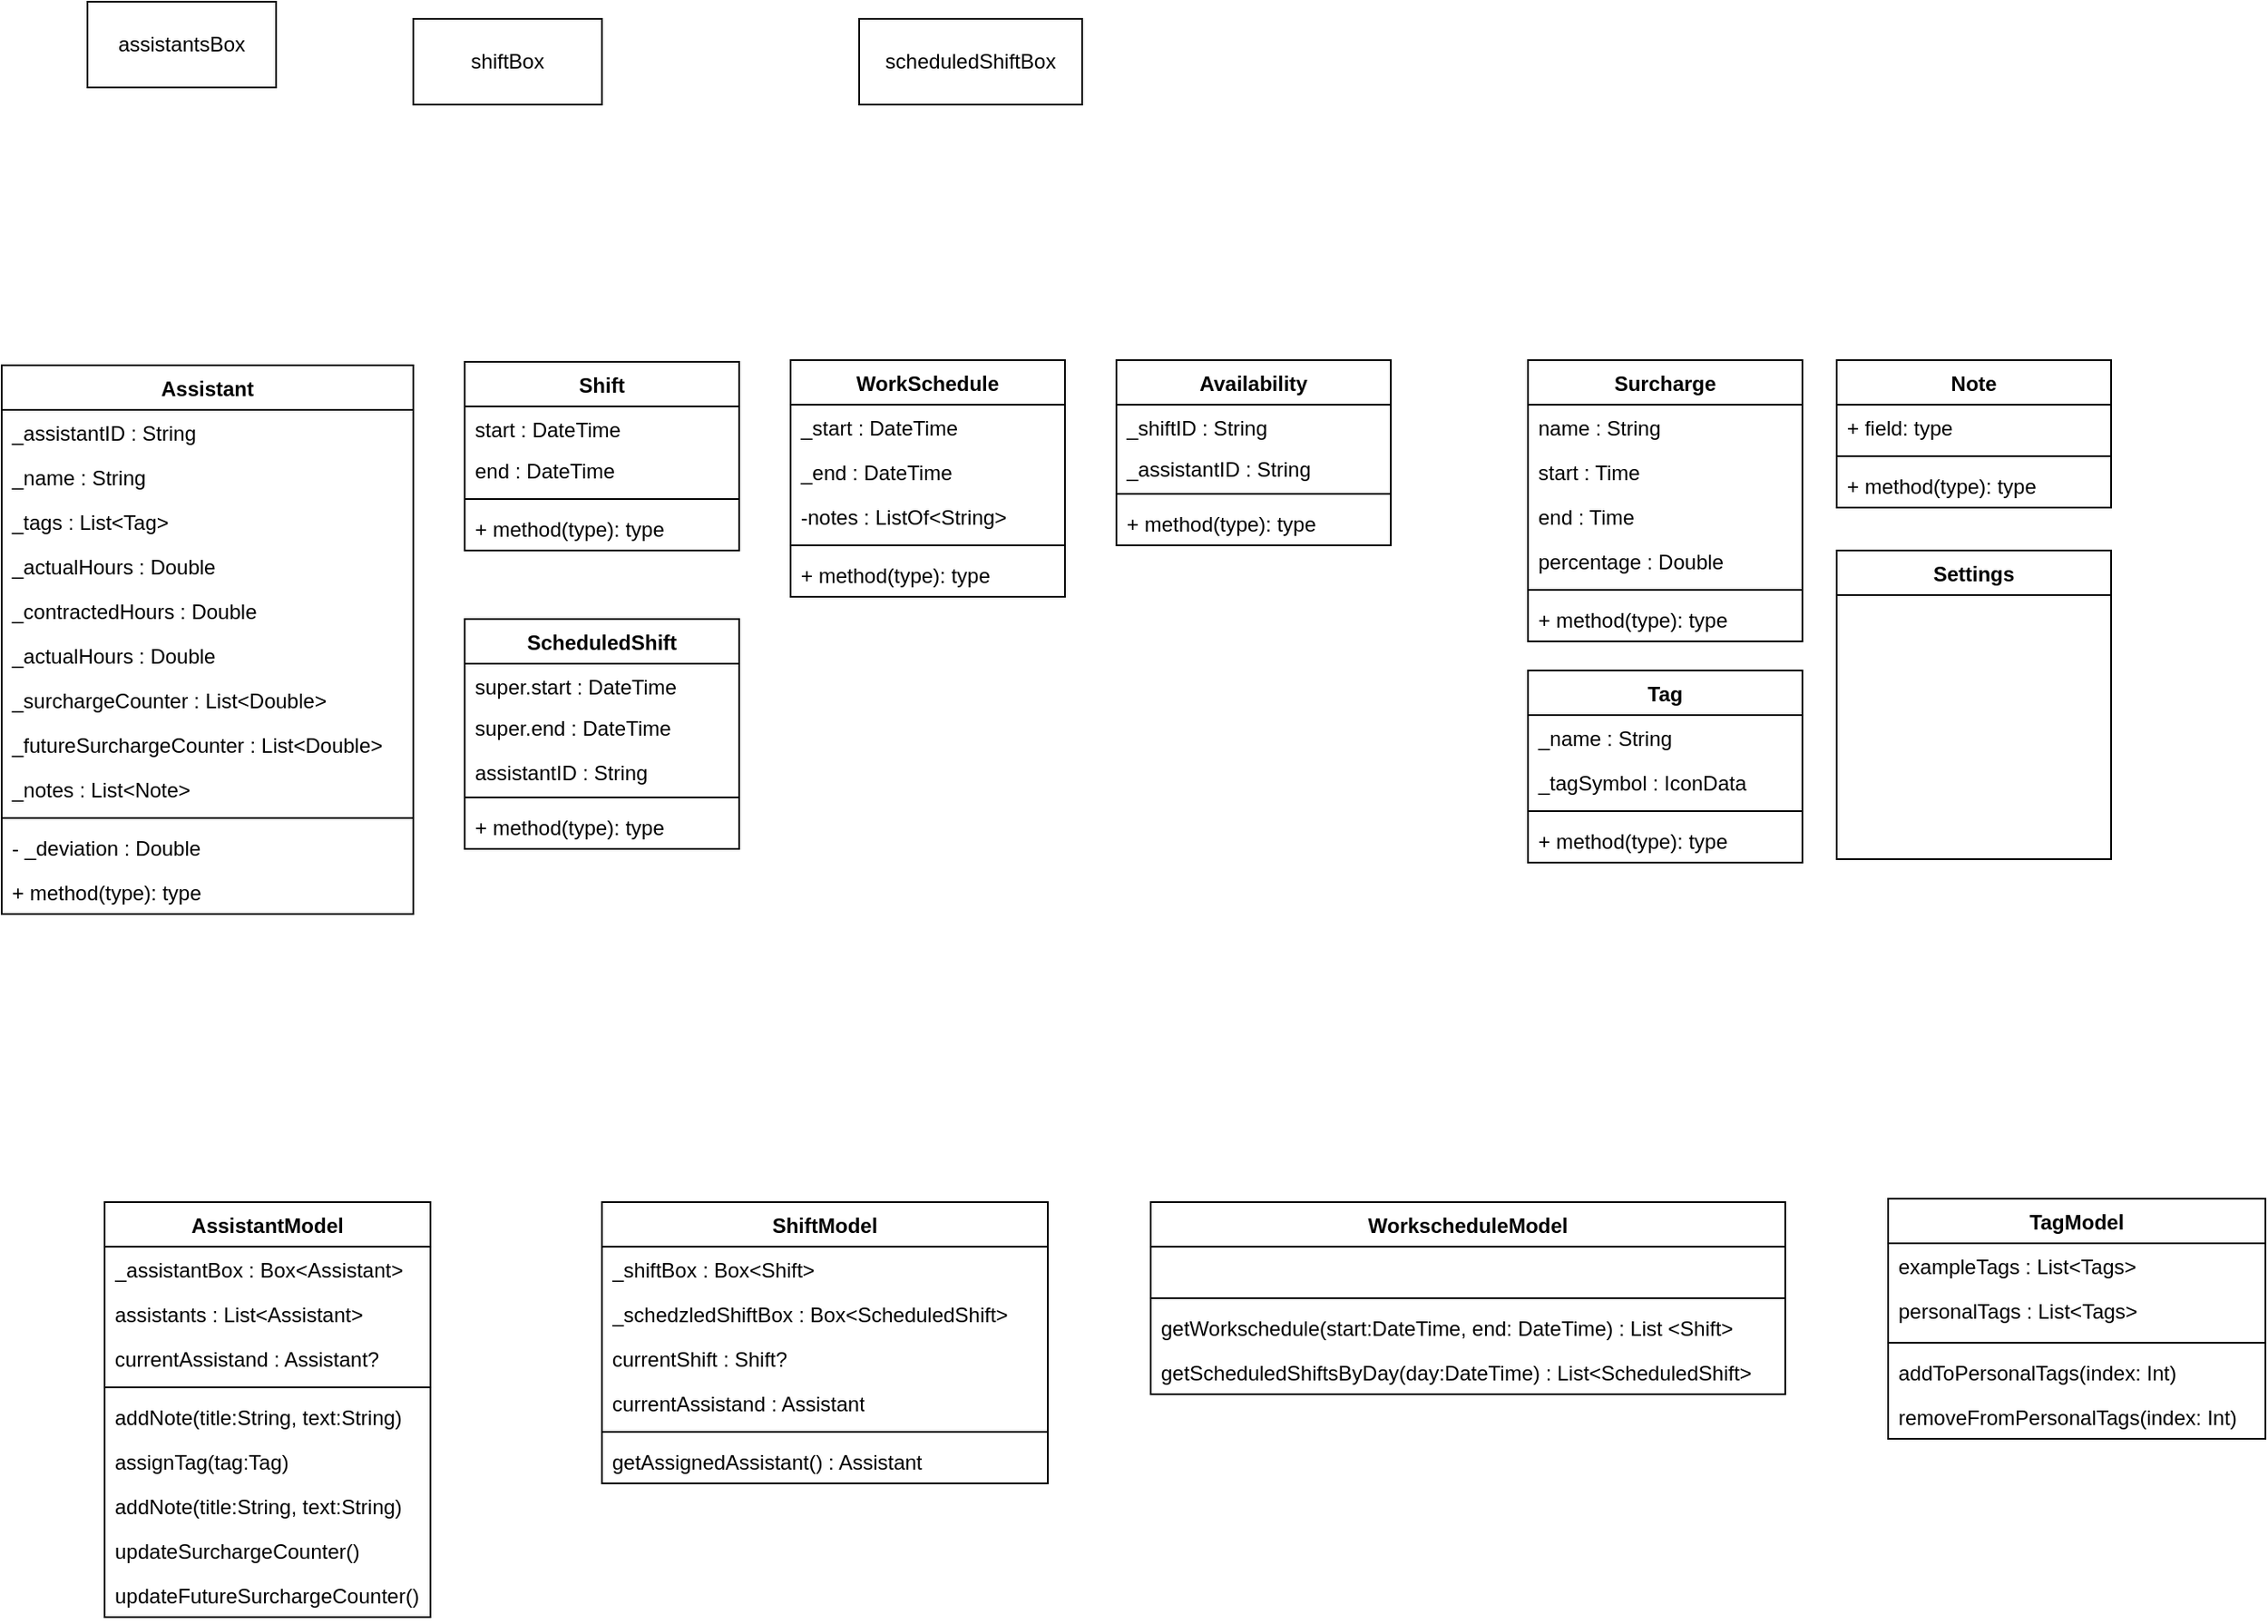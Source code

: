 <mxfile version="25.0.3">
  <diagram name="Seite-1" id="Ongt0uODJ2KGre-7g1fF">
    <mxGraphModel dx="2253" dy="1970" grid="1" gridSize="10" guides="1" tooltips="1" connect="1" arrows="1" fold="1" page="1" pageScale="1" pageWidth="1654" pageHeight="2336" math="0" shadow="0">
      <root>
        <mxCell id="0" />
        <mxCell id="1" parent="0" />
        <mxCell id="JfEL6YKRlMa67cMvRD5D-60" value="Settings" style="swimlane;fontStyle=1;align=center;verticalAlign=top;childLayout=stackLayout;horizontal=1;startSize=26;horizontalStack=0;resizeParent=1;resizeLast=0;collapsible=1;marginBottom=0;rounded=0;shadow=0;strokeWidth=1;" vertex="1" parent="1">
          <mxGeometry x="1150" y="550" width="160" height="180" as="geometry">
            <mxRectangle x="550" y="140" width="160" height="26" as="alternateBounds" />
          </mxGeometry>
        </mxCell>
        <mxCell id="JfEL6YKRlMa67cMvRD5D-70" value="&lt;span style=&quot;text-wrap-mode: nowrap;&quot;&gt;Surcharge&lt;/span&gt;" style="swimlane;fontStyle=1;align=center;verticalAlign=top;childLayout=stackLayout;horizontal=1;startSize=26;horizontalStack=0;resizeParent=1;resizeParentMax=0;resizeLast=0;collapsible=1;marginBottom=0;whiteSpace=wrap;html=1;" vertex="1" parent="1">
          <mxGeometry x="970" y="439" width="160" height="164" as="geometry" />
        </mxCell>
        <mxCell id="JfEL6YKRlMa67cMvRD5D-71" value="&lt;span style=&quot;text-wrap-mode: nowrap;&quot;&gt;name : String&lt;/span&gt;&lt;div&gt;&lt;span style=&quot;text-wrap-mode: nowrap;&quot;&gt;&lt;br&gt;&lt;/span&gt;&lt;/div&gt;" style="text;strokeColor=none;fillColor=none;align=left;verticalAlign=top;spacingLeft=4;spacingRight=4;overflow=hidden;rotatable=0;points=[[0,0.5],[1,0.5]];portConstraint=eastwest;whiteSpace=wrap;html=1;" vertex="1" parent="JfEL6YKRlMa67cMvRD5D-70">
          <mxGeometry y="26" width="160" height="26" as="geometry" />
        </mxCell>
        <mxCell id="JfEL6YKRlMa67cMvRD5D-8" value="start : Time" style="text;align=left;verticalAlign=top;spacingLeft=4;spacingRight=4;overflow=hidden;rotatable=0;points=[[0,0.5],[1,0.5]];portConstraint=eastwest;rounded=0;shadow=0;html=0;" vertex="1" parent="JfEL6YKRlMa67cMvRD5D-70">
          <mxGeometry y="52" width="160" height="26" as="geometry" />
        </mxCell>
        <mxCell id="JfEL6YKRlMa67cMvRD5D-9" value="end : Time" style="text;align=left;verticalAlign=top;spacingLeft=4;spacingRight=4;overflow=hidden;rotatable=0;points=[[0,0.5],[1,0.5]];portConstraint=eastwest;rounded=0;shadow=0;html=0;" vertex="1" parent="JfEL6YKRlMa67cMvRD5D-70">
          <mxGeometry y="78" width="160" height="26" as="geometry" />
        </mxCell>
        <mxCell id="JfEL6YKRlMa67cMvRD5D-11" value="percentage : Double" style="text;align=left;verticalAlign=top;spacingLeft=4;spacingRight=4;overflow=hidden;rotatable=0;points=[[0,0.5],[1,0.5]];portConstraint=eastwest;rounded=0;shadow=0;html=0;" vertex="1" parent="JfEL6YKRlMa67cMvRD5D-70">
          <mxGeometry y="104" width="160" height="26" as="geometry" />
        </mxCell>
        <mxCell id="JfEL6YKRlMa67cMvRD5D-72" value="" style="line;strokeWidth=1;fillColor=none;align=left;verticalAlign=middle;spacingTop=-1;spacingLeft=3;spacingRight=3;rotatable=0;labelPosition=right;points=[];portConstraint=eastwest;strokeColor=inherit;" vertex="1" parent="JfEL6YKRlMa67cMvRD5D-70">
          <mxGeometry y="130" width="160" height="8" as="geometry" />
        </mxCell>
        <mxCell id="JfEL6YKRlMa67cMvRD5D-73" value="+ method(type): type" style="text;strokeColor=none;fillColor=none;align=left;verticalAlign=top;spacingLeft=4;spacingRight=4;overflow=hidden;rotatable=0;points=[[0,0.5],[1,0.5]];portConstraint=eastwest;whiteSpace=wrap;html=1;" vertex="1" parent="JfEL6YKRlMa67cMvRD5D-70">
          <mxGeometry y="138" width="160" height="26" as="geometry" />
        </mxCell>
        <mxCell id="JfEL6YKRlMa67cMvRD5D-74" value="WorkSchedule" style="swimlane;fontStyle=1;align=center;verticalAlign=top;childLayout=stackLayout;horizontal=1;startSize=26;horizontalStack=0;resizeParent=1;resizeParentMax=0;resizeLast=0;collapsible=1;marginBottom=0;whiteSpace=wrap;html=1;" vertex="1" parent="1">
          <mxGeometry x="540" y="439" width="160" height="138" as="geometry" />
        </mxCell>
        <mxCell id="JfEL6YKRlMa67cMvRD5D-31" value="_start : DateTime " style="text;align=left;verticalAlign=top;spacingLeft=4;spacingRight=4;overflow=hidden;rotatable=0;points=[[0,0.5],[1,0.5]];portConstraint=eastwest;rounded=0;shadow=0;html=0;" vertex="1" parent="JfEL6YKRlMa67cMvRD5D-74">
          <mxGeometry y="26" width="160" height="26" as="geometry" />
        </mxCell>
        <mxCell id="JfEL6YKRlMa67cMvRD5D-32" value="_end : DateTime" style="text;align=left;verticalAlign=top;spacingLeft=4;spacingRight=4;overflow=hidden;rotatable=0;points=[[0,0.5],[1,0.5]];portConstraint=eastwest;rounded=0;shadow=0;html=0;" vertex="1" parent="JfEL6YKRlMa67cMvRD5D-74">
          <mxGeometry y="52" width="160" height="26" as="geometry" />
        </mxCell>
        <mxCell id="JfEL6YKRlMa67cMvRD5D-30" value="-notes : ListOf&lt;String&gt;" style="text;align=left;verticalAlign=top;spacingLeft=4;spacingRight=4;overflow=hidden;rotatable=0;points=[[0,0.5],[1,0.5]];portConstraint=eastwest;rounded=0;shadow=0;html=0;" vertex="1" parent="JfEL6YKRlMa67cMvRD5D-74">
          <mxGeometry y="78" width="160" height="26" as="geometry" />
        </mxCell>
        <mxCell id="JfEL6YKRlMa67cMvRD5D-76" value="" style="line;strokeWidth=1;fillColor=none;align=left;verticalAlign=middle;spacingTop=-1;spacingLeft=3;spacingRight=3;rotatable=0;labelPosition=right;points=[];portConstraint=eastwest;strokeColor=inherit;" vertex="1" parent="JfEL6YKRlMa67cMvRD5D-74">
          <mxGeometry y="104" width="160" height="8" as="geometry" />
        </mxCell>
        <mxCell id="JfEL6YKRlMa67cMvRD5D-77" value="+ method(type): type" style="text;strokeColor=none;fillColor=none;align=left;verticalAlign=top;spacingLeft=4;spacingRight=4;overflow=hidden;rotatable=0;points=[[0,0.5],[1,0.5]];portConstraint=eastwest;whiteSpace=wrap;html=1;" vertex="1" parent="JfEL6YKRlMa67cMvRD5D-74">
          <mxGeometry y="112" width="160" height="26" as="geometry" />
        </mxCell>
        <mxCell id="JfEL6YKRlMa67cMvRD5D-78" value="Shift" style="swimlane;fontStyle=1;align=center;verticalAlign=top;childLayout=stackLayout;horizontal=1;startSize=26;horizontalStack=0;resizeParent=1;resizeParentMax=0;resizeLast=0;collapsible=1;marginBottom=0;whiteSpace=wrap;html=1;" vertex="1" parent="1">
          <mxGeometry x="350" y="440" width="160" height="110" as="geometry" />
        </mxCell>
        <mxCell id="JfEL6YKRlMa67cMvRD5D-2" value="start : DateTime" style="text;align=left;verticalAlign=top;spacingLeft=4;spacingRight=4;overflow=hidden;rotatable=0;points=[[0,0.5],[1,0.5]];portConstraint=eastwest;rounded=0;shadow=0;html=0;" vertex="1" parent="JfEL6YKRlMa67cMvRD5D-78">
          <mxGeometry y="26" width="160" height="24" as="geometry" />
        </mxCell>
        <mxCell id="JfEL6YKRlMa67cMvRD5D-3" value="end : DateTime&#xa;" style="text;align=left;verticalAlign=top;spacingLeft=4;spacingRight=4;overflow=hidden;rotatable=0;points=[[0,0.5],[1,0.5]];portConstraint=eastwest;rounded=0;shadow=0;html=0;" vertex="1" parent="JfEL6YKRlMa67cMvRD5D-78">
          <mxGeometry y="50" width="160" height="26" as="geometry" />
        </mxCell>
        <mxCell id="JfEL6YKRlMa67cMvRD5D-80" value="" style="line;strokeWidth=1;fillColor=none;align=left;verticalAlign=middle;spacingTop=-1;spacingLeft=3;spacingRight=3;rotatable=0;labelPosition=right;points=[];portConstraint=eastwest;strokeColor=inherit;" vertex="1" parent="JfEL6YKRlMa67cMvRD5D-78">
          <mxGeometry y="76" width="160" height="8" as="geometry" />
        </mxCell>
        <mxCell id="JfEL6YKRlMa67cMvRD5D-81" value="+ method(type): type" style="text;strokeColor=none;fillColor=none;align=left;verticalAlign=top;spacingLeft=4;spacingRight=4;overflow=hidden;rotatable=0;points=[[0,0.5],[1,0.5]];portConstraint=eastwest;whiteSpace=wrap;html=1;" vertex="1" parent="JfEL6YKRlMa67cMvRD5D-78">
          <mxGeometry y="84" width="160" height="26" as="geometry" />
        </mxCell>
        <mxCell id="JfEL6YKRlMa67cMvRD5D-82" value="ScheduledShift" style="swimlane;fontStyle=1;align=center;verticalAlign=top;childLayout=stackLayout;horizontal=1;startSize=26;horizontalStack=0;resizeParent=1;resizeParentMax=0;resizeLast=0;collapsible=1;marginBottom=0;whiteSpace=wrap;html=1;" vertex="1" parent="1">
          <mxGeometry x="350" y="590" width="160" height="134" as="geometry" />
        </mxCell>
        <mxCell id="JfEL6YKRlMa67cMvRD5D-98" value="super.start : DateTime" style="text;align=left;verticalAlign=top;spacingLeft=4;spacingRight=4;overflow=hidden;rotatable=0;points=[[0,0.5],[1,0.5]];portConstraint=eastwest;rounded=0;shadow=0;html=0;" vertex="1" parent="JfEL6YKRlMa67cMvRD5D-82">
          <mxGeometry y="26" width="160" height="24" as="geometry" />
        </mxCell>
        <mxCell id="JfEL6YKRlMa67cMvRD5D-99" value="super.end : DateTime&#xa;" style="text;align=left;verticalAlign=top;spacingLeft=4;spacingRight=4;overflow=hidden;rotatable=0;points=[[0,0.5],[1,0.5]];portConstraint=eastwest;rounded=0;shadow=0;html=0;" vertex="1" parent="JfEL6YKRlMa67cMvRD5D-82">
          <mxGeometry y="50" width="160" height="26" as="geometry" />
        </mxCell>
        <mxCell id="JfEL6YKRlMa67cMvRD5D-25" value="assistantID : String" style="text;align=left;verticalAlign=top;spacingLeft=4;spacingRight=4;overflow=hidden;rotatable=0;points=[[0,0.5],[1,0.5]];portConstraint=eastwest;" vertex="1" parent="JfEL6YKRlMa67cMvRD5D-82">
          <mxGeometry y="76" width="160" height="24" as="geometry" />
        </mxCell>
        <mxCell id="JfEL6YKRlMa67cMvRD5D-84" value="" style="line;strokeWidth=1;fillColor=none;align=left;verticalAlign=middle;spacingTop=-1;spacingLeft=3;spacingRight=3;rotatable=0;labelPosition=right;points=[];portConstraint=eastwest;strokeColor=inherit;" vertex="1" parent="JfEL6YKRlMa67cMvRD5D-82">
          <mxGeometry y="100" width="160" height="8" as="geometry" />
        </mxCell>
        <mxCell id="JfEL6YKRlMa67cMvRD5D-85" value="+ method(type): type" style="text;strokeColor=none;fillColor=none;align=left;verticalAlign=top;spacingLeft=4;spacingRight=4;overflow=hidden;rotatable=0;points=[[0,0.5],[1,0.5]];portConstraint=eastwest;whiteSpace=wrap;html=1;" vertex="1" parent="JfEL6YKRlMa67cMvRD5D-82">
          <mxGeometry y="108" width="160" height="26" as="geometry" />
        </mxCell>
        <mxCell id="JfEL6YKRlMa67cMvRD5D-90" value="Tag" style="swimlane;fontStyle=1;align=center;verticalAlign=top;childLayout=stackLayout;horizontal=1;startSize=26;horizontalStack=0;resizeParent=1;resizeParentMax=0;resizeLast=0;collapsible=1;marginBottom=0;whiteSpace=wrap;html=1;" vertex="1" parent="1">
          <mxGeometry x="970" y="620" width="160" height="112" as="geometry" />
        </mxCell>
        <mxCell id="JfEL6YKRlMa67cMvRD5D-16" value="_name : String" style="text;align=left;verticalAlign=top;spacingLeft=4;spacingRight=4;overflow=hidden;rotatable=0;points=[[0,0.5],[1,0.5]];portConstraint=eastwest;rounded=0;shadow=0;html=0;" vertex="1" parent="JfEL6YKRlMa67cMvRD5D-90">
          <mxGeometry y="26" width="160" height="26" as="geometry" />
        </mxCell>
        <mxCell id="JfEL6YKRlMa67cMvRD5D-17" value="_tagSymbol : IconData" style="text;align=left;verticalAlign=top;spacingLeft=4;spacingRight=4;overflow=hidden;rotatable=0;points=[[0,0.5],[1,0.5]];portConstraint=eastwest;rounded=0;shadow=0;html=0;" vertex="1" parent="JfEL6YKRlMa67cMvRD5D-90">
          <mxGeometry y="52" width="160" height="26" as="geometry" />
        </mxCell>
        <mxCell id="JfEL6YKRlMa67cMvRD5D-92" value="" style="line;strokeWidth=1;fillColor=none;align=left;verticalAlign=middle;spacingTop=-1;spacingLeft=3;spacingRight=3;rotatable=0;labelPosition=right;points=[];portConstraint=eastwest;strokeColor=inherit;" vertex="1" parent="JfEL6YKRlMa67cMvRD5D-90">
          <mxGeometry y="78" width="160" height="8" as="geometry" />
        </mxCell>
        <mxCell id="JfEL6YKRlMa67cMvRD5D-93" value="+ method(type): type" style="text;strokeColor=none;fillColor=none;align=left;verticalAlign=top;spacingLeft=4;spacingRight=4;overflow=hidden;rotatable=0;points=[[0,0.5],[1,0.5]];portConstraint=eastwest;whiteSpace=wrap;html=1;" vertex="1" parent="JfEL6YKRlMa67cMvRD5D-90">
          <mxGeometry y="86" width="160" height="26" as="geometry" />
        </mxCell>
        <mxCell id="JfEL6YKRlMa67cMvRD5D-94" value="Assistant" style="swimlane;fontStyle=1;align=center;verticalAlign=top;childLayout=stackLayout;horizontal=1;startSize=26;horizontalStack=0;resizeParent=1;resizeParentMax=0;resizeLast=0;collapsible=1;marginBottom=0;whiteSpace=wrap;html=1;" vertex="1" parent="1">
          <mxGeometry x="80" y="442" width="240" height="320" as="geometry" />
        </mxCell>
        <mxCell id="JfEL6YKRlMa67cMvRD5D-19" value="_assistantID : String" style="text;align=left;verticalAlign=top;spacingLeft=4;spacingRight=4;overflow=hidden;rotatable=0;points=[[0,0.5],[1,0.5]];portConstraint=eastwest;" vertex="1" parent="JfEL6YKRlMa67cMvRD5D-94">
          <mxGeometry y="26" width="240" height="26" as="geometry" />
        </mxCell>
        <mxCell id="JfEL6YKRlMa67cMvRD5D-68" value="_name : String" style="text;align=left;verticalAlign=top;spacingLeft=4;spacingRight=4;overflow=hidden;rotatable=0;points=[[0,0.5],[1,0.5]];portConstraint=eastwest;rounded=0;shadow=0;html=0;" vertex="1" parent="JfEL6YKRlMa67cMvRD5D-94">
          <mxGeometry y="52" width="240" height="26" as="geometry" />
        </mxCell>
        <mxCell id="JfEL6YKRlMa67cMvRD5D-129" value="_tags : List&lt;Tag&gt;" style="text;align=left;verticalAlign=top;spacingLeft=4;spacingRight=4;overflow=hidden;rotatable=0;points=[[0,0.5],[1,0.5]];portConstraint=eastwest;rounded=0;shadow=0;html=0;" vertex="1" parent="JfEL6YKRlMa67cMvRD5D-94">
          <mxGeometry y="78" width="240" height="26" as="geometry" />
        </mxCell>
        <mxCell id="JfEL6YKRlMa67cMvRD5D-21" value="_actualHours : Double" style="text;align=left;verticalAlign=top;spacingLeft=4;spacingRight=4;overflow=hidden;rotatable=0;points=[[0,0.5],[1,0.5]];portConstraint=eastwest;rounded=0;shadow=0;html=0;" vertex="1" parent="JfEL6YKRlMa67cMvRD5D-94">
          <mxGeometry y="104" width="240" height="26" as="geometry" />
        </mxCell>
        <mxCell id="JfEL6YKRlMa67cMvRD5D-20" value="_contractedHours : Double" style="text;align=left;verticalAlign=top;spacingLeft=4;spacingRight=4;overflow=hidden;rotatable=0;points=[[0,0.5],[1,0.5]];portConstraint=eastwest;rounded=0;shadow=0;html=0;" vertex="1" parent="JfEL6YKRlMa67cMvRD5D-94">
          <mxGeometry y="130" width="240" height="26" as="geometry" />
        </mxCell>
        <mxCell id="JfEL6YKRlMa67cMvRD5D-121" value="_actualHours : Double" style="text;align=left;verticalAlign=top;spacingLeft=4;spacingRight=4;overflow=hidden;rotatable=0;points=[[0,0.5],[1,0.5]];portConstraint=eastwest;rounded=0;shadow=0;html=0;" vertex="1" parent="JfEL6YKRlMa67cMvRD5D-94">
          <mxGeometry y="156" width="240" height="26" as="geometry" />
        </mxCell>
        <mxCell id="JfEL6YKRlMa67cMvRD5D-123" value="_surchargeCounter : List&lt;Double&gt;" style="text;align=left;verticalAlign=top;spacingLeft=4;spacingRight=4;overflow=hidden;rotatable=0;points=[[0,0.5],[1,0.5]];portConstraint=eastwest;rounded=0;shadow=0;html=0;" vertex="1" parent="JfEL6YKRlMa67cMvRD5D-94">
          <mxGeometry y="182" width="240" height="26" as="geometry" />
        </mxCell>
        <mxCell id="JfEL6YKRlMa67cMvRD5D-124" value="_futureSurchargeCounter : List&lt;Double&gt;" style="text;align=left;verticalAlign=top;spacingLeft=4;spacingRight=4;overflow=hidden;rotatable=0;points=[[0,0.5],[1,0.5]];portConstraint=eastwest;rounded=0;shadow=0;html=0;" vertex="1" parent="JfEL6YKRlMa67cMvRD5D-94">
          <mxGeometry y="208" width="240" height="26" as="geometry" />
        </mxCell>
        <mxCell id="JfEL6YKRlMa67cMvRD5D-122" value="_notes : List&lt;Note&gt;" style="text;align=left;verticalAlign=top;spacingLeft=4;spacingRight=4;overflow=hidden;rotatable=0;points=[[0,0.5],[1,0.5]];portConstraint=eastwest;rounded=0;shadow=0;html=0;" vertex="1" parent="JfEL6YKRlMa67cMvRD5D-94">
          <mxGeometry y="234" width="240" height="26" as="geometry" />
        </mxCell>
        <mxCell id="JfEL6YKRlMa67cMvRD5D-96" value="" style="line;strokeWidth=1;fillColor=none;align=left;verticalAlign=middle;spacingTop=-1;spacingLeft=3;spacingRight=3;rotatable=0;labelPosition=right;points=[];portConstraint=eastwest;strokeColor=inherit;" vertex="1" parent="JfEL6YKRlMa67cMvRD5D-94">
          <mxGeometry y="260" width="240" height="8" as="geometry" />
        </mxCell>
        <mxCell id="JfEL6YKRlMa67cMvRD5D-22" value="- _deviation : Double" style="text;align=left;verticalAlign=top;spacingLeft=4;spacingRight=4;overflow=hidden;rotatable=0;points=[[0,0.5],[1,0.5]];portConstraint=eastwest;rounded=0;shadow=0;html=0;" vertex="1" parent="JfEL6YKRlMa67cMvRD5D-94">
          <mxGeometry y="268" width="240" height="26" as="geometry" />
        </mxCell>
        <mxCell id="JfEL6YKRlMa67cMvRD5D-97" value="+ method(type): type" style="text;strokeColor=none;fillColor=none;align=left;verticalAlign=top;spacingLeft=4;spacingRight=4;overflow=hidden;rotatable=0;points=[[0,0.5],[1,0.5]];portConstraint=eastwest;whiteSpace=wrap;html=1;" vertex="1" parent="JfEL6YKRlMa67cMvRD5D-94">
          <mxGeometry y="294" width="240" height="26" as="geometry" />
        </mxCell>
        <mxCell id="JfEL6YKRlMa67cMvRD5D-100" value="Availability" style="swimlane;fontStyle=1;align=center;verticalAlign=top;childLayout=stackLayout;horizontal=1;startSize=26;horizontalStack=0;resizeParent=1;resizeParentMax=0;resizeLast=0;collapsible=1;marginBottom=0;whiteSpace=wrap;html=1;" vertex="1" parent="1">
          <mxGeometry x="730" y="439" width="160" height="108" as="geometry" />
        </mxCell>
        <mxCell id="JfEL6YKRlMa67cMvRD5D-69" value="_shiftID : String " style="text;align=left;verticalAlign=top;spacingLeft=4;spacingRight=4;overflow=hidden;rotatable=0;points=[[0,0.5],[1,0.5]];portConstraint=eastwest;" vertex="1" parent="JfEL6YKRlMa67cMvRD5D-100">
          <mxGeometry y="26" width="160" height="24" as="geometry" />
        </mxCell>
        <mxCell id="JfEL6YKRlMa67cMvRD5D-5" value="_assistantID : String" style="text;align=left;verticalAlign=top;spacingLeft=4;spacingRight=4;overflow=hidden;rotatable=0;points=[[0,0.5],[1,0.5]];portConstraint=eastwest;" vertex="1" parent="JfEL6YKRlMa67cMvRD5D-100">
          <mxGeometry y="50" width="160" height="24" as="geometry" />
        </mxCell>
        <mxCell id="JfEL6YKRlMa67cMvRD5D-102" value="" style="line;strokeWidth=1;fillColor=none;align=left;verticalAlign=middle;spacingTop=-1;spacingLeft=3;spacingRight=3;rotatable=0;labelPosition=right;points=[];portConstraint=eastwest;strokeColor=inherit;" vertex="1" parent="JfEL6YKRlMa67cMvRD5D-100">
          <mxGeometry y="74" width="160" height="8" as="geometry" />
        </mxCell>
        <mxCell id="JfEL6YKRlMa67cMvRD5D-103" value="+ method(type): type" style="text;strokeColor=none;fillColor=none;align=left;verticalAlign=top;spacingLeft=4;spacingRight=4;overflow=hidden;rotatable=0;points=[[0,0.5],[1,0.5]];portConstraint=eastwest;whiteSpace=wrap;html=1;" vertex="1" parent="JfEL6YKRlMa67cMvRD5D-100">
          <mxGeometry y="82" width="160" height="26" as="geometry" />
        </mxCell>
        <mxCell id="JfEL6YKRlMa67cMvRD5D-105" value="shiftBox" style="html=1;whiteSpace=wrap;" vertex="1" parent="1">
          <mxGeometry x="320" y="240" width="110" height="50" as="geometry" />
        </mxCell>
        <mxCell id="JfEL6YKRlMa67cMvRD5D-106" value="scheduledShiftBox" style="html=1;whiteSpace=wrap;" vertex="1" parent="1">
          <mxGeometry x="580" y="240" width="130" height="50" as="geometry" />
        </mxCell>
        <mxCell id="JfEL6YKRlMa67cMvRD5D-107" value="assistantsBox" style="html=1;whiteSpace=wrap;" vertex="1" parent="1">
          <mxGeometry x="130" y="230" width="110" height="50" as="geometry" />
        </mxCell>
        <mxCell id="JfEL6YKRlMa67cMvRD5D-108" value="AssistantModel" style="swimlane;fontStyle=1;align=center;verticalAlign=top;childLayout=stackLayout;horizontal=1;startSize=26;horizontalStack=0;resizeParent=1;resizeParentMax=0;resizeLast=0;collapsible=1;marginBottom=0;whiteSpace=wrap;html=1;" vertex="1" parent="1">
          <mxGeometry x="140" y="930" width="190" height="242" as="geometry">
            <mxRectangle x="210" y="930" width="120" height="30" as="alternateBounds" />
          </mxGeometry>
        </mxCell>
        <mxCell id="JfEL6YKRlMa67cMvRD5D-109" value="_assistantBox : Box&amp;lt;Assistant&amp;gt;" style="text;strokeColor=none;fillColor=none;align=left;verticalAlign=top;spacingLeft=4;spacingRight=4;overflow=hidden;rotatable=0;points=[[0,0.5],[1,0.5]];portConstraint=eastwest;whiteSpace=wrap;html=1;" vertex="1" parent="JfEL6YKRlMa67cMvRD5D-108">
          <mxGeometry y="26" width="190" height="26" as="geometry" />
        </mxCell>
        <mxCell id="JfEL6YKRlMa67cMvRD5D-112" value="assistants : List&amp;lt;Assistant&amp;gt;" style="text;strokeColor=none;fillColor=none;align=left;verticalAlign=top;spacingLeft=4;spacingRight=4;overflow=hidden;rotatable=0;points=[[0,0.5],[1,0.5]];portConstraint=eastwest;whiteSpace=wrap;html=1;" vertex="1" parent="JfEL6YKRlMa67cMvRD5D-108">
          <mxGeometry y="52" width="190" height="26" as="geometry" />
        </mxCell>
        <mxCell id="JfEL6YKRlMa67cMvRD5D-113" value="currentAssistand : Assistant?" style="text;strokeColor=none;fillColor=none;align=left;verticalAlign=top;spacingLeft=4;spacingRight=4;overflow=hidden;rotatable=0;points=[[0,0.5],[1,0.5]];portConstraint=eastwest;whiteSpace=wrap;html=1;" vertex="1" parent="JfEL6YKRlMa67cMvRD5D-108">
          <mxGeometry y="78" width="190" height="26" as="geometry" />
        </mxCell>
        <mxCell id="JfEL6YKRlMa67cMvRD5D-110" value="" style="line;strokeWidth=1;fillColor=none;align=left;verticalAlign=middle;spacingTop=-1;spacingLeft=3;spacingRight=3;rotatable=0;labelPosition=right;points=[];portConstraint=eastwest;strokeColor=inherit;" vertex="1" parent="JfEL6YKRlMa67cMvRD5D-108">
          <mxGeometry y="104" width="190" height="8" as="geometry" />
        </mxCell>
        <mxCell id="JfEL6YKRlMa67cMvRD5D-115" value="addNote(title:String, text:String)" style="text;strokeColor=none;fillColor=none;align=left;verticalAlign=top;spacingLeft=4;spacingRight=4;overflow=hidden;rotatable=0;points=[[0,0.5],[1,0.5]];portConstraint=eastwest;whiteSpace=wrap;html=1;" vertex="1" parent="JfEL6YKRlMa67cMvRD5D-108">
          <mxGeometry y="112" width="190" height="26" as="geometry" />
        </mxCell>
        <mxCell id="JfEL6YKRlMa67cMvRD5D-117" value="assignTag(tag:Tag)" style="text;strokeColor=none;fillColor=none;align=left;verticalAlign=top;spacingLeft=4;spacingRight=4;overflow=hidden;rotatable=0;points=[[0,0.5],[1,0.5]];portConstraint=eastwest;whiteSpace=wrap;html=1;" vertex="1" parent="JfEL6YKRlMa67cMvRD5D-108">
          <mxGeometry y="138" width="190" height="26" as="geometry" />
        </mxCell>
        <mxCell id="JfEL6YKRlMa67cMvRD5D-118" value="addNote(title:String, text:String)" style="text;strokeColor=none;fillColor=none;align=left;verticalAlign=top;spacingLeft=4;spacingRight=4;overflow=hidden;rotatable=0;points=[[0,0.5],[1,0.5]];portConstraint=eastwest;whiteSpace=wrap;html=1;" vertex="1" parent="JfEL6YKRlMa67cMvRD5D-108">
          <mxGeometry y="164" width="190" height="26" as="geometry" />
        </mxCell>
        <mxCell id="JfEL6YKRlMa67cMvRD5D-119" value="updateSurchargeCounter()" style="text;strokeColor=none;fillColor=none;align=left;verticalAlign=top;spacingLeft=4;spacingRight=4;overflow=hidden;rotatable=0;points=[[0,0.5],[1,0.5]];portConstraint=eastwest;whiteSpace=wrap;html=1;" vertex="1" parent="JfEL6YKRlMa67cMvRD5D-108">
          <mxGeometry y="190" width="190" height="26" as="geometry" />
        </mxCell>
        <mxCell id="JfEL6YKRlMa67cMvRD5D-120" value="updateFutureSurchargeCounter()" style="text;strokeColor=none;fillColor=none;align=left;verticalAlign=top;spacingLeft=4;spacingRight=4;overflow=hidden;rotatable=0;points=[[0,0.5],[1,0.5]];portConstraint=eastwest;whiteSpace=wrap;html=1;" vertex="1" parent="JfEL6YKRlMa67cMvRD5D-108">
          <mxGeometry y="216" width="190" height="26" as="geometry" />
        </mxCell>
        <mxCell id="JfEL6YKRlMa67cMvRD5D-125" value="Note" style="swimlane;fontStyle=1;align=center;verticalAlign=top;childLayout=stackLayout;horizontal=1;startSize=26;horizontalStack=0;resizeParent=1;resizeParentMax=0;resizeLast=0;collapsible=1;marginBottom=0;whiteSpace=wrap;html=1;" vertex="1" parent="1">
          <mxGeometry x="1150" y="439" width="160" height="86" as="geometry" />
        </mxCell>
        <mxCell id="JfEL6YKRlMa67cMvRD5D-126" value="+ field: type" style="text;strokeColor=none;fillColor=none;align=left;verticalAlign=top;spacingLeft=4;spacingRight=4;overflow=hidden;rotatable=0;points=[[0,0.5],[1,0.5]];portConstraint=eastwest;whiteSpace=wrap;html=1;" vertex="1" parent="JfEL6YKRlMa67cMvRD5D-125">
          <mxGeometry y="26" width="160" height="26" as="geometry" />
        </mxCell>
        <mxCell id="JfEL6YKRlMa67cMvRD5D-127" value="" style="line;strokeWidth=1;fillColor=none;align=left;verticalAlign=middle;spacingTop=-1;spacingLeft=3;spacingRight=3;rotatable=0;labelPosition=right;points=[];portConstraint=eastwest;strokeColor=inherit;" vertex="1" parent="JfEL6YKRlMa67cMvRD5D-125">
          <mxGeometry y="52" width="160" height="8" as="geometry" />
        </mxCell>
        <mxCell id="JfEL6YKRlMa67cMvRD5D-128" value="+ method(type): type" style="text;strokeColor=none;fillColor=none;align=left;verticalAlign=top;spacingLeft=4;spacingRight=4;overflow=hidden;rotatable=0;points=[[0,0.5],[1,0.5]];portConstraint=eastwest;whiteSpace=wrap;html=1;" vertex="1" parent="JfEL6YKRlMa67cMvRD5D-125">
          <mxGeometry y="60" width="160" height="26" as="geometry" />
        </mxCell>
        <mxCell id="JfEL6YKRlMa67cMvRD5D-130" value="ShiftModel" style="swimlane;fontStyle=1;align=center;verticalAlign=top;childLayout=stackLayout;horizontal=1;startSize=26;horizontalStack=0;resizeParent=1;resizeParentMax=0;resizeLast=0;collapsible=1;marginBottom=0;whiteSpace=wrap;html=1;" vertex="1" parent="1">
          <mxGeometry x="430" y="930" width="260" height="164" as="geometry">
            <mxRectangle x="210" y="930" width="120" height="30" as="alternateBounds" />
          </mxGeometry>
        </mxCell>
        <mxCell id="JfEL6YKRlMa67cMvRD5D-131" value="_shiftBox : Box&amp;lt;Shift&amp;gt;" style="text;strokeColor=none;fillColor=none;align=left;verticalAlign=top;spacingLeft=4;spacingRight=4;overflow=hidden;rotatable=0;points=[[0,0.5],[1,0.5]];portConstraint=eastwest;whiteSpace=wrap;html=1;" vertex="1" parent="JfEL6YKRlMa67cMvRD5D-130">
          <mxGeometry y="26" width="260" height="26" as="geometry" />
        </mxCell>
        <mxCell id="JfEL6YKRlMa67cMvRD5D-150" value="_schedzledShiftBox : Box&amp;lt;ScheduledShift&amp;gt;" style="text;strokeColor=none;fillColor=none;align=left;verticalAlign=top;spacingLeft=4;spacingRight=4;overflow=hidden;rotatable=0;points=[[0,0.5],[1,0.5]];portConstraint=eastwest;whiteSpace=wrap;html=1;" vertex="1" parent="JfEL6YKRlMa67cMvRD5D-130">
          <mxGeometry y="52" width="260" height="26" as="geometry" />
        </mxCell>
        <mxCell id="JfEL6YKRlMa67cMvRD5D-132" value="currentShift : Shift?" style="text;strokeColor=none;fillColor=none;align=left;verticalAlign=top;spacingLeft=4;spacingRight=4;overflow=hidden;rotatable=0;points=[[0,0.5],[1,0.5]];portConstraint=eastwest;whiteSpace=wrap;html=1;" vertex="1" parent="JfEL6YKRlMa67cMvRD5D-130">
          <mxGeometry y="78" width="260" height="26" as="geometry" />
        </mxCell>
        <mxCell id="JfEL6YKRlMa67cMvRD5D-133" value="currentAssistand : Assistant" style="text;strokeColor=none;fillColor=none;align=left;verticalAlign=top;spacingLeft=4;spacingRight=4;overflow=hidden;rotatable=0;points=[[0,0.5],[1,0.5]];portConstraint=eastwest;whiteSpace=wrap;html=1;" vertex="1" parent="JfEL6YKRlMa67cMvRD5D-130">
          <mxGeometry y="104" width="260" height="26" as="geometry" />
        </mxCell>
        <mxCell id="JfEL6YKRlMa67cMvRD5D-134" value="" style="line;strokeWidth=1;fillColor=none;align=left;verticalAlign=middle;spacingTop=-1;spacingLeft=3;spacingRight=3;rotatable=0;labelPosition=right;points=[];portConstraint=eastwest;strokeColor=inherit;" vertex="1" parent="JfEL6YKRlMa67cMvRD5D-130">
          <mxGeometry y="130" width="260" height="8" as="geometry" />
        </mxCell>
        <mxCell id="JfEL6YKRlMa67cMvRD5D-135" value="getAssignedAssistant() : Assistant" style="text;strokeColor=none;fillColor=none;align=left;verticalAlign=top;spacingLeft=4;spacingRight=4;overflow=hidden;rotatable=0;points=[[0,0.5],[1,0.5]];portConstraint=eastwest;whiteSpace=wrap;html=1;" vertex="1" parent="JfEL6YKRlMa67cMvRD5D-130">
          <mxGeometry y="138" width="260" height="26" as="geometry" />
        </mxCell>
        <mxCell id="JfEL6YKRlMa67cMvRD5D-151" value="WorkscheduleModel" style="swimlane;fontStyle=1;align=center;verticalAlign=top;childLayout=stackLayout;horizontal=1;startSize=26;horizontalStack=0;resizeParent=1;resizeParentMax=0;resizeLast=0;collapsible=1;marginBottom=0;whiteSpace=wrap;html=1;" vertex="1" parent="1">
          <mxGeometry x="750" y="930" width="370" height="112" as="geometry">
            <mxRectangle x="210" y="930" width="120" height="30" as="alternateBounds" />
          </mxGeometry>
        </mxCell>
        <mxCell id="JfEL6YKRlMa67cMvRD5D-154" value="&amp;nbsp;&amp;nbsp;" style="text;strokeColor=none;fillColor=none;align=left;verticalAlign=top;spacingLeft=4;spacingRight=4;overflow=hidden;rotatable=0;points=[[0,0.5],[1,0.5]];portConstraint=eastwest;whiteSpace=wrap;html=1;" vertex="1" parent="JfEL6YKRlMa67cMvRD5D-151">
          <mxGeometry y="26" width="370" height="26" as="geometry" />
        </mxCell>
        <mxCell id="JfEL6YKRlMa67cMvRD5D-156" value="" style="line;strokeWidth=1;fillColor=none;align=left;verticalAlign=middle;spacingTop=-1;spacingLeft=3;spacingRight=3;rotatable=0;labelPosition=right;points=[];portConstraint=eastwest;strokeColor=inherit;" vertex="1" parent="JfEL6YKRlMa67cMvRD5D-151">
          <mxGeometry y="52" width="370" height="8" as="geometry" />
        </mxCell>
        <mxCell id="JfEL6YKRlMa67cMvRD5D-157" value="getWorkschedule(start:DateTime, end: DateTime) : List &amp;lt;Shift&amp;gt;" style="text;strokeColor=none;fillColor=none;align=left;verticalAlign=top;spacingLeft=4;spacingRight=4;overflow=hidden;rotatable=0;points=[[0,0.5],[1,0.5]];portConstraint=eastwest;whiteSpace=wrap;html=1;" vertex="1" parent="JfEL6YKRlMa67cMvRD5D-151">
          <mxGeometry y="60" width="370" height="26" as="geometry" />
        </mxCell>
        <mxCell id="JfEL6YKRlMa67cMvRD5D-158" value="getScheduledShiftsByDay(day:DateTime) : List&amp;lt;ScheduledShift&amp;gt;" style="text;strokeColor=none;fillColor=none;align=left;verticalAlign=top;spacingLeft=4;spacingRight=4;overflow=hidden;rotatable=0;points=[[0,0.5],[1,0.5]];portConstraint=eastwest;whiteSpace=wrap;html=1;" vertex="1" parent="JfEL6YKRlMa67cMvRD5D-151">
          <mxGeometry y="86" width="370" height="26" as="geometry" />
        </mxCell>
        <mxCell id="JfEL6YKRlMa67cMvRD5D-159" value="TagModel" style="swimlane;fontStyle=1;align=center;verticalAlign=top;childLayout=stackLayout;horizontal=1;startSize=26;horizontalStack=0;resizeParent=1;resizeParentMax=0;resizeLast=0;collapsible=1;marginBottom=0;whiteSpace=wrap;html=1;" vertex="1" parent="1">
          <mxGeometry x="1180" y="928" width="220" height="140" as="geometry" />
        </mxCell>
        <mxCell id="JfEL6YKRlMa67cMvRD5D-160" value="exampleTags : List&lt;Tags&gt;" style="text;align=left;verticalAlign=top;spacingLeft=4;spacingRight=4;overflow=hidden;rotatable=0;points=[[0,0.5],[1,0.5]];portConstraint=eastwest;rounded=0;shadow=0;html=0;" vertex="1" parent="JfEL6YKRlMa67cMvRD5D-159">
          <mxGeometry y="26" width="220" height="26" as="geometry" />
        </mxCell>
        <mxCell id="JfEL6YKRlMa67cMvRD5D-164" value="personalTags : List&lt;Tags&gt;" style="text;align=left;verticalAlign=top;spacingLeft=4;spacingRight=4;overflow=hidden;rotatable=0;points=[[0,0.5],[1,0.5]];portConstraint=eastwest;rounded=0;shadow=0;html=0;" vertex="1" parent="JfEL6YKRlMa67cMvRD5D-159">
          <mxGeometry y="52" width="220" height="28" as="geometry" />
        </mxCell>
        <mxCell id="JfEL6YKRlMa67cMvRD5D-162" value="" style="line;strokeWidth=1;fillColor=none;align=left;verticalAlign=middle;spacingTop=-1;spacingLeft=3;spacingRight=3;rotatable=0;labelPosition=right;points=[];portConstraint=eastwest;strokeColor=inherit;" vertex="1" parent="JfEL6YKRlMa67cMvRD5D-159">
          <mxGeometry y="80" width="220" height="8" as="geometry" />
        </mxCell>
        <mxCell id="JfEL6YKRlMa67cMvRD5D-163" value="addToPersonalTags(index: Int)" style="text;strokeColor=none;fillColor=none;align=left;verticalAlign=top;spacingLeft=4;spacingRight=4;overflow=hidden;rotatable=0;points=[[0,0.5],[1,0.5]];portConstraint=eastwest;whiteSpace=wrap;html=1;" vertex="1" parent="JfEL6YKRlMa67cMvRD5D-159">
          <mxGeometry y="88" width="220" height="26" as="geometry" />
        </mxCell>
        <mxCell id="JfEL6YKRlMa67cMvRD5D-167" value="removeFromPersonalTags(index: Int)" style="text;strokeColor=none;fillColor=none;align=left;verticalAlign=top;spacingLeft=4;spacingRight=4;overflow=hidden;rotatable=0;points=[[0,0.5],[1,0.5]];portConstraint=eastwest;whiteSpace=wrap;html=1;" vertex="1" parent="JfEL6YKRlMa67cMvRD5D-159">
          <mxGeometry y="114" width="220" height="26" as="geometry" />
        </mxCell>
      </root>
    </mxGraphModel>
  </diagram>
</mxfile>
